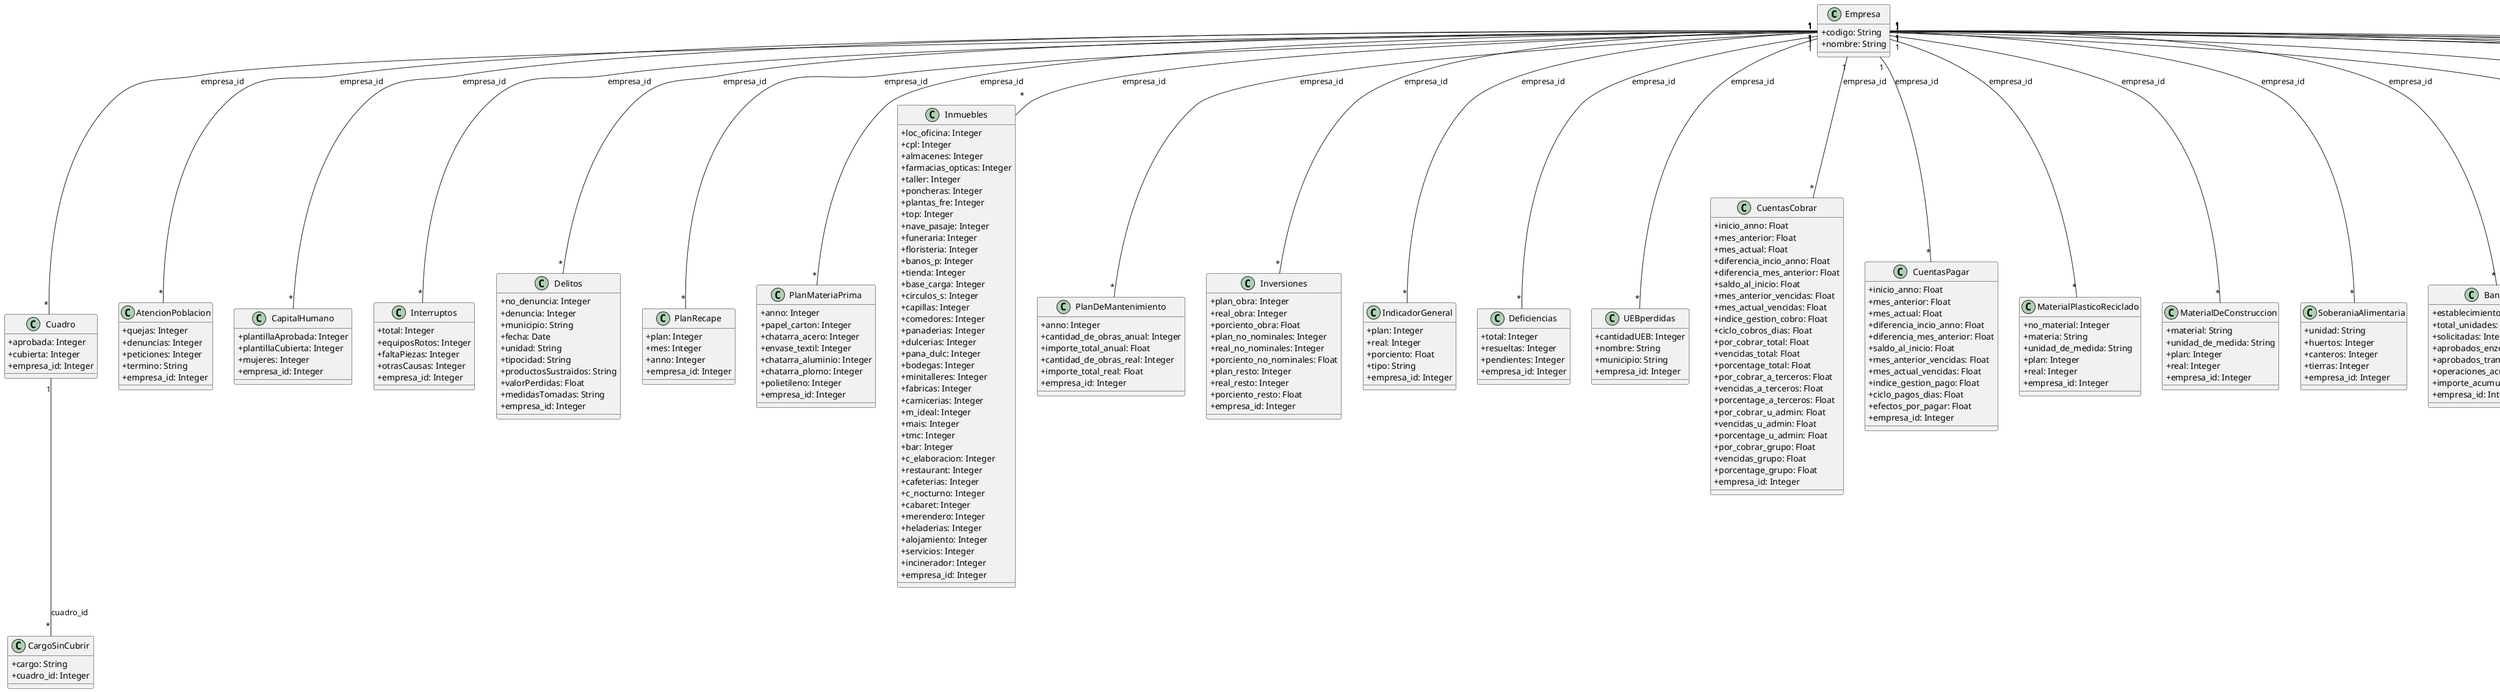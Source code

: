 @startuml
skinparam classAttributeIconSize 0

class Empresa {
    +codigo: String
    +nombre: String
}

class Cuadro {
    +aprobada: Integer
    +cubierta: Integer
    +empresa_id: Integer
}

class CargoSinCubrir {
    +cargo: String
    +cuadro_id: Integer
}

class AtencionPoblacion {
    +quejas: Integer
    +denuncias: Integer
    +peticiones: Integer
    +termino: String
    +empresa_id: Integer
}

class CapitalHumano {
    +plantillaAprobada: Integer
    +plantillaCubierta: Integer
    +mujeres: Integer
    +empresa_id: Integer
}

class Interruptos {
    +total: Integer
    +equiposRotos: Integer
    +faltaPiezas: Integer
    +otrasCausas: Integer
    +empresa_id: Integer
}

class Delitos {
    +no_denuncia: Integer
    +denuncia: Integer
    +municipio: String
    +fecha: Date
    +unidad: String
    +tipocidad: String
    +productosSustraidos: String
    +valorPerdidas: Float
    +medidasTomadas: String
    +empresa_id: Integer
}

class PlanRecape {
    +plan: Integer
    +mes: Integer
    +anno: Integer
    +empresa_id: Integer
}

class PlanMateriaPrima {
    +anno: Integer
    +papel_carton: Integer
    +chatarra_acero: Integer
    +envase_textil: Integer
    +chatarra_aluminio: Integer
    +chatarra_plomo: Integer
    +polietileno: Integer
    +empresa_id: Integer
}

class Inmuebles {
    +loc_oficina: Integer
    +cpl: Integer
    +almacenes: Integer
    +farmacias_opticas: Integer
    +taller: Integer
    +poncheras: Integer
    +plantas_fre: Integer
    +top: Integer
    +nave_pasaje: Integer
    +funeraria: Integer
    +floristeria: Integer
    +banos_p: Integer
    +tienda: Integer
    +base_carga: Integer
    +circulos_s: Integer
    +capillas: Integer
    +comedores: Integer
    +panaderias: Integer
    +dulcerias: Integer
    +pana_dulc: Integer
    +bodegas: Integer
    +minitalleres: Integer
    +fabricas: Integer
    +carnicerias: Integer
    +m_ideal: Integer
    +mais: Integer
    +tmc: Integer
    +bar: Integer
    +c_elaboracion: Integer
    +restaurant: Integer
    +cafeterias: Integer
    +c_nocturno: Integer
    +cabaret: Integer
    +merendero: Integer
    +heladerias: Integer
    +alojamiento: Integer
    +servicios: Integer
    +incinerador: Integer
    +empresa_id: Integer
}

class PlanDeMantenimiento {
    +anno: Integer
    +cantidad_de_obras_anual: Integer
    +importe_total_anual: Float
    +cantidad_de_obras_real: Integer
    +importe_total_real: Float
    +empresa_id: Integer
}

class Inversiones {
    +plan_obra: Integer
    +real_obra: Integer
    +porciento_obra: Float
    +plan_no_nominales: Integer
    +real_no_nominales: Integer
    +porciento_no_nominales: Float
    +plan_resto: Integer
    +real_resto: Integer
    +porciento_resto: Float
    +empresa_id: Integer
}

class IndicadorGeneral {
    +plan: Integer
    +real: Integer
    +porciento: Float
    +tipo: String
    +empresa_id: Integer
}

class Deficiencias {
    +total: Integer
    +resueltas: Integer
    +pendientes: Integer
    +empresa_id: Integer
}

class UEBperdidas {
    +cantidadUEB: Integer
    +nombre: String
    +municipio: String
    +empresa_id: Integer
}

class CuentasCobrar {
    +inicio_anno: Float
    +mes_anterior: Float
    +mes_actual: Float
    +diferencia_incio_anno: Float
    +diferencia_mes_anterior: Float
    +saldo_al_inicio: Float
    +mes_anterior_vencidas: Float
    +mes_actual_vencidas: Float
    +indice_gestion_cobro: Float
    +ciclo_cobros_dias: Float
    +por_cobrar_total: Float
    +vencidas_total: Float
    +porcentage_total: Float
    +por_cobrar_a_terceros: Float
    +vencidas_a_terceros: Float
    +porcentage_a_terceros: Float
    +por_cobrar_u_admin: Float
    +vencidas_u_admin: Float
    +porcentage_u_admin: Float
    +por_cobrar_grupo: Float
    +vencidas_grupo: Float
    +porcentage_grupo: Float
    +empresa_id: Integer
}

class CuentasPagar {
    +inicio_anno: Float
    +mes_anterior: Float
    +mes_actual: Float
    +diferencia_incio_anno: Float
    +diferencia_mes_anterior: Float
    +saldo_al_inicio: Float
    +mes_anterior_vencidas: Float
    +mes_actual_vencidas: Float
    +indice_gestion_pago: Float
    +ciclo_pagos_dias: Float
    +efectos_por_pagar: Float
    +empresa_id: Integer
}

class MaterialPlasticoReciclado {
    +no_material: Integer
    +materia: String
    +unidad_de_medida: String
    +plan: Integer
    +real: Integer
    +empresa_id: Integer
}

class MaterialDeConstruccion {
    +material: String
    +unidad_de_medida: String
    +plan: Integer
    +real: Integer
    +empresa_id: Integer
}

class SoberaniaAlimentaria {
    +unidad: String
    +huertos: Integer
    +canteros: Integer
    +tierras: Integer
    +empresa_id: Integer
}

class Bancarizacion {
    +establecimientos: Integer
    +total_unidades: Integer
    +solicitadas: Integer
    +aprobados_enzona: Integer
    +aprobados_transfermovil: Integer
    +operaciones_acumuladas: Integer
    +importe_acumulado: Float
    +empresa_id: Integer
}

class AtencionALaFamilia {
    +fecha: Date
    +total_saf: Integer
    +beneficiados_conciliacion: Integer
    +servicio_diario: Integer
    +almuerzan_unidades: Integer
    +mensajeria: Integer
    +llevan_en_cantina: Integer
    +total_beneficiarios: Integer
    +empresa_id: Integer
}

class PerfeccionamientoComercioGastronomia {
    +anno: Integer
    +directores_filiales: Integer
    +avalados_mercancias: Integer
    +firma_codigo_conducta: Integer
    +proceso_disponibilidad: String
    +mensajeros_vendedores_ambulantes: Integer
    +creacion_emp_filiales: Integer
    +ueb_dl_34: String
    +manual_identidad_visual: Integer
    +categorizacion_almacenes: Integer
    +licencias_sanitarias: Integer
    +requisitos_calidad_bodegas: String
    +estado: String
    +empresa_id: Integer
}

class Perdida {
    +plan: Integer
    +real: Integer
    +porciento: Float
    +indicador: String
    +empresa_id: Integer
}

class TransportacionDePasajeros {
    +aprobadas: Integer
    +real_ejecutadas: Integer
    +porciento: Float
    +indicador: String
    +empresa_id: Integer
}

class TransportacionDeCarga {
    +plan: Integer
    +real: Integer
    +porciento: Float
    +carga: String
    +empresa_id: Integer
}

class Medicamento {
    +plan: Integer
    +en_falta: Integer
    +porciento_de_afectacion: Float
    +medicamento: String
    +empresa_id: Integer
}

class InformacionGeneral {
    +total: Integer
    +cubiertos: Integer
    +desglosados_gobierno: Integer
    +desglosados_tercero: Integer
    +fluctuacion: Float
    +dato: String
    +empresa_id: Integer
}

class PlanDeConstruccion {
    +plan: Integer
    +real: Integer
    +donde_se_incumple: String
    +nombre: String
    +empresa_id: Integer
}

class IndicadorGeneralGM {
    +nombre_indicador: String
    +unidad_medida: String
    +plan_acumulado: Decimal
    +real_acumulado: Decimal
    +porcentaje_cumplimiento: Decimal
    +empresa_id: Integer
}

' Relaciones
Empresa "1" -- "*" Cuadro : empresa_id
Empresa "1" -- "*" AtencionPoblacion : empresa_id
Empresa "1" -- "*" CapitalHumano : empresa_id
Empresa "1" -- "*" Interruptos : empresa_id
Empresa "1" -- "*" Delitos : empresa_id
Empresa "1" -- "*" PlanRecape : empresa_id
Empresa "1" -- "*" PlanMateriaPrima : empresa_id
Empresa "1" -- "*" Inmuebles : empresa_id
Empresa "1" -- "*" PlanDeMantenimiento : empresa_id
Empresa "1" -- "*" Inversiones : empresa_id
Empresa "1" -- "*" IndicadorGeneral : empresa_id
Empresa "1" -- "*" Deficiencias : empresa_id
Empresa "1" -- "*" UEBperdidas : empresa_id
Empresa "1" -- "*" CuentasCobrar : empresa_id
Empresa "1" -- "*" CuentasPagar : empresa_id
Empresa "1" -- "*" MaterialPlasticoReciclado : empresa_id
Empresa "1" -- "*" MaterialDeConstruccion : empresa_id
Empresa "1" -- "*" SoberaniaAlimentaria : empresa_id
Empresa "1" -- "*" Bancarizacion : empresa_id
Empresa "1" -- "*" AtencionALaFamilia : empresa_id
Empresa "1" -- "*" PerfeccionamientoComercioGastronomia : empresa_id
Empresa "1" -- "*" Perdida : empresa_id
Empresa "1" -- "*" TransportacionDePasajeros : empresa_id
Empresa "1" -- "*" TransportacionDeCarga : empresa_id
Empresa "1" -- "*" Medicamento : empresa_id
Empresa "1" -- "*" InformacionGeneral : empresa_id
Empresa "1" -- "*" PlanDeConstruccion : empresa_id
Empresa "1" -- "*" IndicadorGeneralGM : empresa_id

Cuadro "1" -- "*" CargoSinCubrir : cuadro_id
@enduml